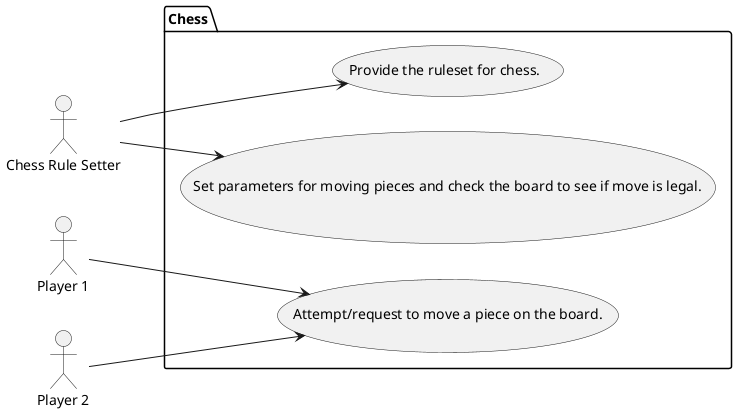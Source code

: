 @startuml Context View

left to right direction

actor "Chess Rule Setter" as crs
actor "Player 1" as p1
actor "Player 2" as p2

package Chess{
    usecase "Provide the ruleset for chess." as (Rules)
    usecase "Set parameters for moving pieces and check the board to see if move is legal." as (Set)

    usecase "Attempt/request to move a piece on the board." as (Request)
}

crs --> Rules
crs --> Set
p1 --> Request
p2 --> Request

@enduml